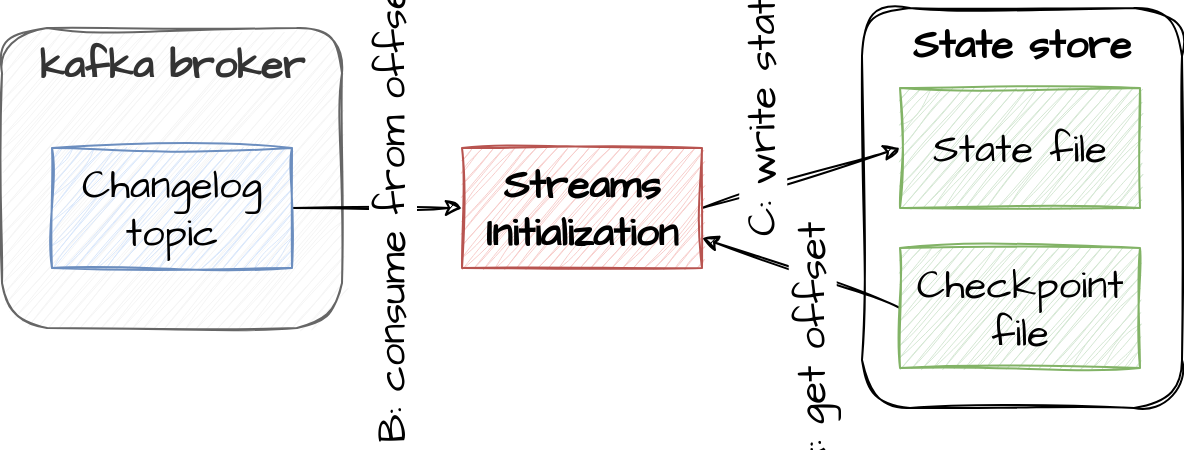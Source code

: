 <mxfile version="22.0.0" type="device">
  <diagram name="Page-1" id="yOH2G4u9qIvdp3MQRpsQ">
    <mxGraphModel dx="792" dy="1187" grid="1" gridSize="10" guides="1" tooltips="1" connect="1" arrows="1" fold="1" page="1" pageScale="1" pageWidth="827" pageHeight="1169" math="0" shadow="0">
      <root>
        <mxCell id="0" />
        <mxCell id="1" parent="0" />
        <mxCell id="GolbDrtzourN6yVGOA_x-14" value="&lt;b&gt;State store&lt;/b&gt;" style="rounded=1;whiteSpace=wrap;html=1;sketch=1;hachureGap=4;jiggle=2;curveFitting=1;fontFamily=Architects Daughter;fontSource=https%3A%2F%2Ffonts.googleapis.com%2Fcss%3Ffamily%3DArchitects%2BDaughter;fontSize=20;verticalAlign=top;" vertex="1" parent="1">
          <mxGeometry x="440" y="200" width="160" height="200" as="geometry" />
        </mxCell>
        <mxCell id="GolbDrtzourN6yVGOA_x-4" value="&lt;b&gt;kafka broker&lt;/b&gt;" style="rounded=1;whiteSpace=wrap;html=1;sketch=1;hachureGap=4;jiggle=2;curveFitting=1;fontFamily=Architects Daughter;fontSource=https%3A%2F%2Ffonts.googleapis.com%2Fcss%3Ffamily%3DArchitects%2BDaughter;fontSize=20;verticalAlign=top;fillColor=#f5f5f5;fontColor=#333333;strokeColor=#666666;" vertex="1" parent="1">
          <mxGeometry x="10" y="210" width="170" height="150" as="geometry" />
        </mxCell>
        <mxCell id="GolbDrtzourN6yVGOA_x-11" style="rounded=0;sketch=1;hachureGap=4;jiggle=2;curveFitting=1;orthogonalLoop=1;jettySize=auto;html=1;exitX=0;exitY=0.5;exitDx=0;exitDy=0;entryX=1;entryY=0.5;entryDx=0;entryDy=0;fontFamily=Architects Daughter;fontSource=https%3A%2F%2Ffonts.googleapis.com%2Fcss%3Ffamily%3DArchitects%2BDaughter;fontSize=16;endArrow=none;endFill=0;startArrow=classic;startFill=1;" edge="1" parent="1" source="GolbDrtzourN6yVGOA_x-2" target="GolbDrtzourN6yVGOA_x-6">
          <mxGeometry relative="1" as="geometry" />
        </mxCell>
        <mxCell id="GolbDrtzourN6yVGOA_x-22" value="B: consume from offset" style="edgeLabel;html=1;align=center;verticalAlign=middle;resizable=0;points=[];fontSize=20;fontFamily=Architects Daughter;horizontal=0;" vertex="1" connectable="0" parent="GolbDrtzourN6yVGOA_x-11">
          <mxGeometry x="-0.247" y="-1" relative="1" as="geometry">
            <mxPoint x="-4" y="1" as="offset" />
          </mxGeometry>
        </mxCell>
        <mxCell id="GolbDrtzourN6yVGOA_x-19" style="rounded=0;sketch=1;hachureGap=4;jiggle=2;curveFitting=1;orthogonalLoop=1;jettySize=auto;html=1;exitX=1;exitY=0.5;exitDx=0;exitDy=0;entryX=0;entryY=0.5;entryDx=0;entryDy=0;fontFamily=Architects Daughter;fontSource=https%3A%2F%2Ffonts.googleapis.com%2Fcss%3Ffamily%3DArchitects%2BDaughter;fontSize=16;" edge="1" parent="1" source="GolbDrtzourN6yVGOA_x-2" target="GolbDrtzourN6yVGOA_x-15">
          <mxGeometry relative="1" as="geometry" />
        </mxCell>
        <mxCell id="GolbDrtzourN6yVGOA_x-24" value="C: write state" style="edgeLabel;html=1;align=center;verticalAlign=middle;resizable=0;points=[];fontSize=20;fontFamily=Architects Daughter;horizontal=0;" vertex="1" connectable="0" parent="GolbDrtzourN6yVGOA_x-19">
          <mxGeometry x="-0.349" y="-1" relative="1" as="geometry">
            <mxPoint x="-3" y="-41" as="offset" />
          </mxGeometry>
        </mxCell>
        <mxCell id="GolbDrtzourN6yVGOA_x-2" value="&lt;b&gt;Streams Initialization&lt;br&gt;&lt;/b&gt;" style="rounded=0;whiteSpace=wrap;html=1;sketch=1;hachureGap=4;jiggle=2;curveFitting=1;fontFamily=Architects Daughter;fontSource=https%3A%2F%2Ffonts.googleapis.com%2Fcss%3Ffamily%3DArchitects%2BDaughter;fontSize=20;fillColor=#f8cecc;strokeColor=#b85450;" vertex="1" parent="1">
          <mxGeometry x="240" y="270" width="120" height="60" as="geometry" />
        </mxCell>
        <mxCell id="GolbDrtzourN6yVGOA_x-6" value="Changelog topic" style="rounded=0;whiteSpace=wrap;html=1;sketch=1;hachureGap=4;jiggle=2;curveFitting=1;fontFamily=Architects Daughter;fontSource=https%3A%2F%2Ffonts.googleapis.com%2Fcss%3Ffamily%3DArchitects%2BDaughter;fontSize=20;fillColor=#dae8fc;strokeColor=#6c8ebf;" vertex="1" parent="1">
          <mxGeometry x="35" y="270" width="120" height="60" as="geometry" />
        </mxCell>
        <mxCell id="GolbDrtzourN6yVGOA_x-15" value="State file" style="rounded=0;whiteSpace=wrap;html=1;sketch=1;hachureGap=4;jiggle=2;curveFitting=1;fontFamily=Architects Daughter;fontSource=https%3A%2F%2Ffonts.googleapis.com%2Fcss%3Ffamily%3DArchitects%2BDaughter;fontSize=20;fillColor=#d5e8d4;strokeColor=#82b366;" vertex="1" parent="1">
          <mxGeometry x="459" y="240" width="120" height="60" as="geometry" />
        </mxCell>
        <mxCell id="GolbDrtzourN6yVGOA_x-26" style="rounded=0;sketch=1;hachureGap=4;jiggle=2;curveFitting=1;orthogonalLoop=1;jettySize=auto;html=1;exitX=0;exitY=0.5;exitDx=0;exitDy=0;entryX=1;entryY=0.75;entryDx=0;entryDy=0;fontFamily=Architects Daughter;fontSource=https%3A%2F%2Ffonts.googleapis.com%2Fcss%3Ffamily%3DArchitects%2BDaughter;fontSize=16;" edge="1" parent="1" source="GolbDrtzourN6yVGOA_x-16" target="GolbDrtzourN6yVGOA_x-2">
          <mxGeometry relative="1" as="geometry" />
        </mxCell>
        <mxCell id="GolbDrtzourN6yVGOA_x-27" value="A: get offset" style="edgeLabel;html=1;align=center;verticalAlign=middle;resizable=0;points=[];fontSize=20;fontFamily=Architects Daughter;horizontal=0;" vertex="1" connectable="0" parent="GolbDrtzourN6yVGOA_x-26">
          <mxGeometry x="-0.224" y="-2" relative="1" as="geometry">
            <mxPoint x="-7" y="36" as="offset" />
          </mxGeometry>
        </mxCell>
        <mxCell id="GolbDrtzourN6yVGOA_x-16" value="Checkpoint file" style="rounded=0;whiteSpace=wrap;html=1;sketch=1;hachureGap=4;jiggle=2;curveFitting=1;fontFamily=Architects Daughter;fontSource=https%3A%2F%2Ffonts.googleapis.com%2Fcss%3Ffamily%3DArchitects%2BDaughter;fontSize=20;fillColor=#d5e8d4;strokeColor=#82b366;" vertex="1" parent="1">
          <mxGeometry x="459" y="320" width="120" height="60" as="geometry" />
        </mxCell>
      </root>
    </mxGraphModel>
  </diagram>
</mxfile>
